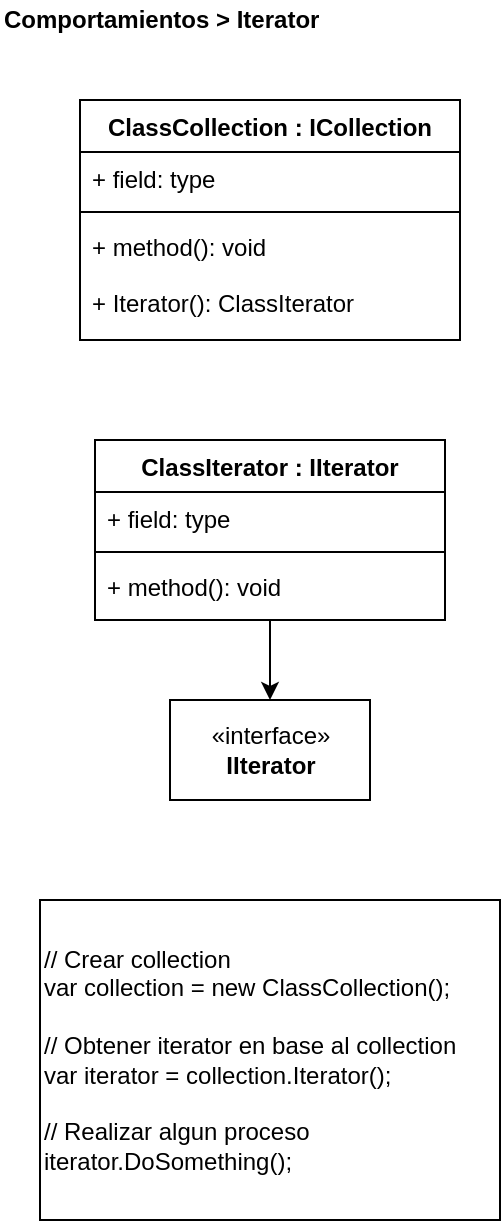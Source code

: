 <mxfile version="13.0.1" type="device"><diagram id="2dO6k6mJ6DyXyBbT0Y1m" name="Page-1"><mxGraphModel dx="1422" dy="822" grid="1" gridSize="10" guides="1" tooltips="1" connect="1" arrows="1" fold="1" page="1" pageScale="1" pageWidth="827" pageHeight="1169" math="0" shadow="0"><root><mxCell id="0"/><mxCell id="1" parent="0"/><mxCell id="jb3W8oWvL1DoOddfANbn-21" value="// Crear collection&lt;br&gt;var collection = new ClassCollection();&lt;br&gt;&lt;br&gt;// Obtener iterator en base al collection&lt;br&gt;var iterator = collection.Iterator();&lt;br&gt;&lt;br&gt;// Realizar algun proceso&lt;br&gt;iterator.DoSomething();" style="rounded=0;whiteSpace=wrap;html=1;align=left;labelBackgroundColor=#ffffff;" parent="1" vertex="1"><mxGeometry x="20" y="450" width="230" height="160" as="geometry"/></mxCell><mxCell id="_gdt-Ls8ZpUdM3LCKQaS-1" value="&lt;b&gt;Comportamientos &amp;gt; Iterator&lt;br&gt;&lt;/b&gt;" style="text;html=1;align=left;verticalAlign=middle;resizable=0;points=[];autosize=1;" parent="1" vertex="1"><mxGeometry width="170" height="20" as="geometry"/></mxCell><mxCell id="IyyyzkJecc8hEarfzs8e-11" value="«interface»&lt;br&gt;&lt;b&gt;IIterator&lt;br&gt;&lt;/b&gt;" style="html=1;" parent="1" vertex="1"><mxGeometry x="85" y="350" width="100" height="50" as="geometry"/></mxCell><mxCell id="9sCbVF-jRjLkSD4rJeq_-5" style="edgeStyle=orthogonalEdgeStyle;rounded=0;orthogonalLoop=1;jettySize=auto;html=1;entryX=0.5;entryY=0;entryDx=0;entryDy=0;" edge="1" parent="1" source="9sCbVF-jRjLkSD4rJeq_-1" target="IyyyzkJecc8hEarfzs8e-11"><mxGeometry relative="1" as="geometry"/></mxCell><mxCell id="IyyyzkJecc8hEarfzs8e-7" value="ClassCollection : ICollection" style="swimlane;fontStyle=1;align=center;verticalAlign=top;childLayout=stackLayout;horizontal=1;startSize=26;horizontalStack=0;resizeParent=1;resizeParentMax=0;resizeLast=0;collapsible=1;marginBottom=0;" parent="1" vertex="1"><mxGeometry x="40" y="50" width="190" height="120" as="geometry"/></mxCell><mxCell id="IyyyzkJecc8hEarfzs8e-8" value="+ field: type" style="text;strokeColor=none;fillColor=none;align=left;verticalAlign=top;spacingLeft=4;spacingRight=4;overflow=hidden;rotatable=0;points=[[0,0.5],[1,0.5]];portConstraint=eastwest;" parent="IyyyzkJecc8hEarfzs8e-7" vertex="1"><mxGeometry y="26" width="190" height="26" as="geometry"/></mxCell><mxCell id="IyyyzkJecc8hEarfzs8e-9" value="" style="line;strokeWidth=1;fillColor=none;align=left;verticalAlign=middle;spacingTop=-1;spacingLeft=3;spacingRight=3;rotatable=0;labelPosition=right;points=[];portConstraint=eastwest;" parent="IyyyzkJecc8hEarfzs8e-7" vertex="1"><mxGeometry y="52" width="190" height="8" as="geometry"/></mxCell><mxCell id="IyyyzkJecc8hEarfzs8e-10" value="+ method(): void&#10;&#10;+ Iterator(): ClassIterator" style="text;strokeColor=none;fillColor=none;align=left;verticalAlign=top;spacingLeft=4;spacingRight=4;overflow=hidden;rotatable=0;points=[[0,0.5],[1,0.5]];portConstraint=eastwest;" parent="IyyyzkJecc8hEarfzs8e-7" vertex="1"><mxGeometry y="60" width="190" height="60" as="geometry"/></mxCell><mxCell id="9sCbVF-jRjLkSD4rJeq_-1" value="ClassIterator : IIterator" style="swimlane;fontStyle=1;align=center;verticalAlign=top;childLayout=stackLayout;horizontal=1;startSize=26;horizontalStack=0;resizeParent=1;resizeParentMax=0;resizeLast=0;collapsible=1;marginBottom=0;" vertex="1" parent="1"><mxGeometry x="47.5" y="220" width="175" height="90" as="geometry"/></mxCell><mxCell id="9sCbVF-jRjLkSD4rJeq_-2" value="+ field: type" style="text;strokeColor=none;fillColor=none;align=left;verticalAlign=top;spacingLeft=4;spacingRight=4;overflow=hidden;rotatable=0;points=[[0,0.5],[1,0.5]];portConstraint=eastwest;" vertex="1" parent="9sCbVF-jRjLkSD4rJeq_-1"><mxGeometry y="26" width="175" height="26" as="geometry"/></mxCell><mxCell id="9sCbVF-jRjLkSD4rJeq_-3" value="" style="line;strokeWidth=1;fillColor=none;align=left;verticalAlign=middle;spacingTop=-1;spacingLeft=3;spacingRight=3;rotatable=0;labelPosition=right;points=[];portConstraint=eastwest;" vertex="1" parent="9sCbVF-jRjLkSD4rJeq_-1"><mxGeometry y="52" width="175" height="8" as="geometry"/></mxCell><mxCell id="9sCbVF-jRjLkSD4rJeq_-4" value="+ method(): void" style="text;strokeColor=none;fillColor=none;align=left;verticalAlign=top;spacingLeft=4;spacingRight=4;overflow=hidden;rotatable=0;points=[[0,0.5],[1,0.5]];portConstraint=eastwest;" vertex="1" parent="9sCbVF-jRjLkSD4rJeq_-1"><mxGeometry y="60" width="175" height="30" as="geometry"/></mxCell></root></mxGraphModel></diagram></mxfile>